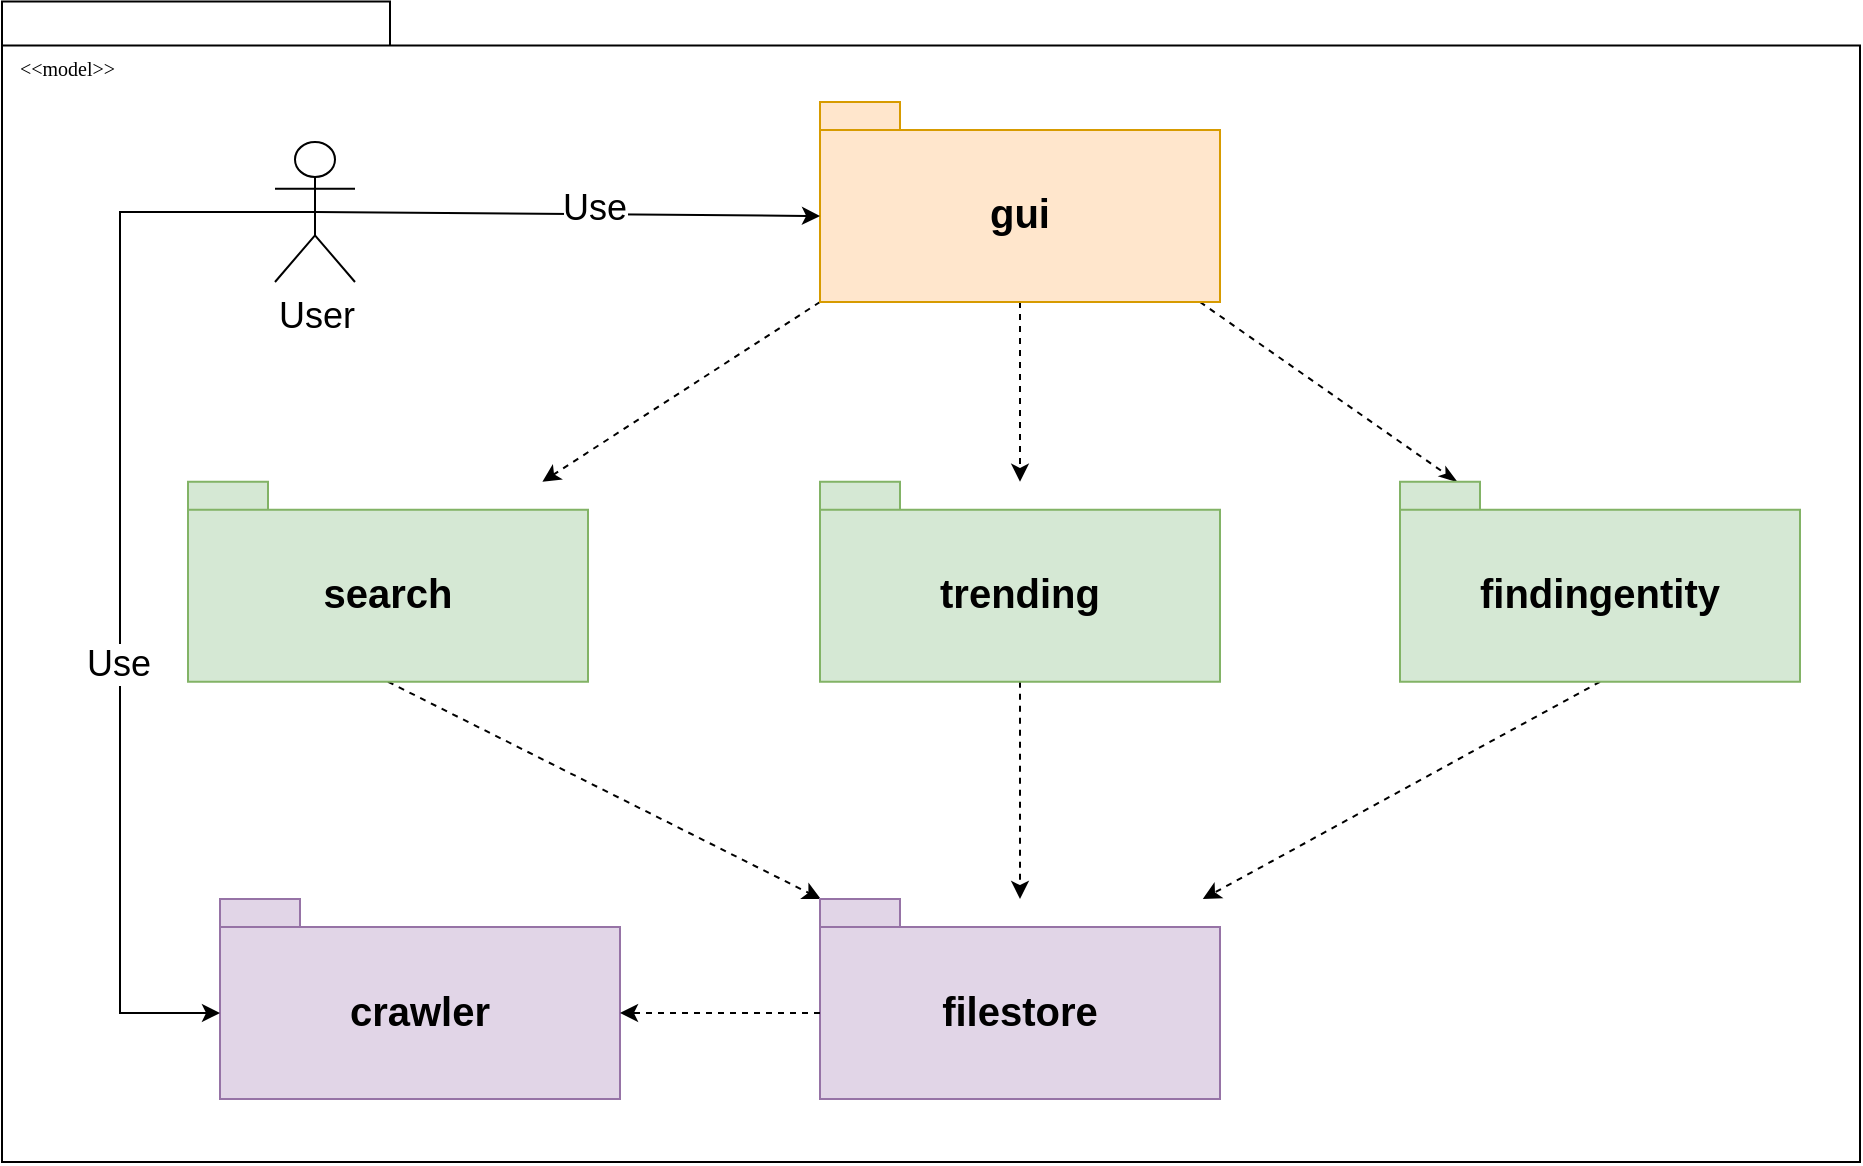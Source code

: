 <mxfile version="24.4.8" type="github">
  <diagram name="Page-1" id="b5b7bab2-c9e2-2cf4-8b2a-24fd1a2a6d21">
    <mxGraphModel dx="1105" dy="544" grid="1" gridSize="10" guides="1" tooltips="1" connect="1" arrows="1" fold="1" page="1" pageScale="1" pageWidth="827" pageHeight="1169" background="none" math="0" shadow="0">
      <root>
        <mxCell id="0" />
        <mxCell id="1" parent="0" />
        <mxCell id="6e0c8c40b5770093-72" value="" style="shape=folder;fontStyle=1;spacingTop=10;tabWidth=194;tabHeight=22;tabPosition=left;html=1;rounded=0;shadow=0;comic=0;labelBackgroundColor=none;strokeWidth=1;fillColor=none;fontFamily=Verdana;fontSize=10;align=center;" parent="1" vertex="1">
          <mxGeometry x="321" y="89.75" width="929" height="580.25" as="geometry" />
        </mxCell>
        <mxCell id="6e0c8c40b5770093-64" style="edgeStyle=elbowEdgeStyle;rounded=0;html=1;entryX=0.559;entryY=0.251;entryPerimeter=0;dashed=1;labelBackgroundColor=none;startFill=0;endArrow=open;endFill=0;endSize=10;fontFamily=Verdana;fontSize=10;" parent="1" edge="1">
          <mxGeometry relative="1" as="geometry">
            <mxPoint x="710" y="594.5" as="sourcePoint" />
          </mxGeometry>
        </mxCell>
        <mxCell id="6e0c8c40b5770093-65" style="edgeStyle=none;rounded=0;html=1;dashed=1;labelBackgroundColor=none;startFill=0;endArrow=open;endFill=0;endSize=10;fontFamily=Verdana;fontSize=10;entryX=-0.003;entryY=0.411;entryPerimeter=0;" parent="1" edge="1">
          <mxGeometry relative="1" as="geometry">
            <mxPoint x="799.164" y="653.27" as="targetPoint" />
          </mxGeometry>
        </mxCell>
        <mxCell id="6e0c8c40b5770093-68" style="edgeStyle=elbowEdgeStyle;rounded=0;html=1;entryX=0.628;entryY=0.26;entryPerimeter=0;dashed=1;labelBackgroundColor=none;startFill=0;endArrow=open;endFill=0;endSize=10;fontFamily=Verdana;fontSize=10;" parent="1" edge="1">
          <mxGeometry relative="1" as="geometry">
            <mxPoint x="658.571" y="904.5" as="sourcePoint" />
          </mxGeometry>
        </mxCell>
        <mxCell id="6e0c8c40b5770093-69" style="edgeStyle=elbowEdgeStyle;rounded=0;html=1;entryX=0.643;entryY=0.246;entryPerimeter=0;dashed=1;labelBackgroundColor=none;startFill=0;endArrow=open;endFill=0;endSize=10;fontFamily=Verdana;fontSize=10;" parent="1" edge="1">
          <mxGeometry relative="1" as="geometry">
            <mxPoint x="827.143" y="904.5" as="sourcePoint" />
          </mxGeometry>
        </mxCell>
        <mxCell id="6e0c8c40b5770093-73" value="&amp;lt;&amp;lt;model&amp;gt;&amp;gt;" style="text;html=1;align=left;verticalAlign=top;spacingTop=-4;fontSize=10;fontFamily=Verdana" parent="1" vertex="1">
          <mxGeometry x="327.5" y="114.5" width="130" height="20" as="geometry" />
        </mxCell>
        <mxCell id="g37qj0hmPY6IW3vuhjT3-13" style="edgeStyle=orthogonalEdgeStyle;rounded=0;orthogonalLoop=1;jettySize=auto;html=1;exitX=0.5;exitY=1;exitDx=0;exitDy=0;exitPerimeter=0;dashed=1;" parent="1" source="g37qj0hmPY6IW3vuhjT3-1" target="g37qj0hmPY6IW3vuhjT3-6" edge="1">
          <mxGeometry relative="1" as="geometry" />
        </mxCell>
        <mxCell id="g37qj0hmPY6IW3vuhjT3-14" style="rounded=0;orthogonalLoop=1;jettySize=auto;html=1;exitX=0;exitY=0;exitDx=190;exitDy=100;exitPerimeter=0;endArrow=classicThin;endFill=1;dashed=1;" parent="1" source="g37qj0hmPY6IW3vuhjT3-1" target="g37qj0hmPY6IW3vuhjT3-7" edge="1">
          <mxGeometry relative="1" as="geometry" />
        </mxCell>
        <mxCell id="g37qj0hmPY6IW3vuhjT3-15" style="rounded=0;orthogonalLoop=1;jettySize=auto;html=1;exitX=0;exitY=0;exitDx=0;exitDy=100;exitPerimeter=0;dashed=1;" parent="1" source="g37qj0hmPY6IW3vuhjT3-1" target="g37qj0hmPY6IW3vuhjT3-2" edge="1">
          <mxGeometry relative="1" as="geometry" />
        </mxCell>
        <mxCell id="g37qj0hmPY6IW3vuhjT3-1" value="&lt;font style=&quot;font-size: 20px;&quot;&gt;gui&lt;/font&gt;" style="shape=folder;fontStyle=1;spacingTop=10;tabWidth=40;tabHeight=14;tabPosition=left;html=1;whiteSpace=wrap;fillColor=#ffe6cc;strokeColor=#d79b00;" parent="1" vertex="1">
          <mxGeometry x="730" y="140" width="200" height="100" as="geometry" />
        </mxCell>
        <mxCell id="g37qj0hmPY6IW3vuhjT3-17" style="rounded=0;orthogonalLoop=1;jettySize=auto;html=1;exitX=0.5;exitY=1;exitDx=0;exitDy=0;exitPerimeter=0;dashed=1;" parent="1" source="g37qj0hmPY6IW3vuhjT3-2" target="g37qj0hmPY6IW3vuhjT3-4" edge="1">
          <mxGeometry relative="1" as="geometry" />
        </mxCell>
        <mxCell id="g37qj0hmPY6IW3vuhjT3-2" value="&lt;font style=&quot;font-size: 20px;&quot;&gt;search&lt;/font&gt;" style="shape=folder;fontStyle=1;spacingTop=10;tabWidth=40;tabHeight=14;tabPosition=left;html=1;whiteSpace=wrap;fillColor=#d5e8d4;strokeColor=#82b366;" parent="1" vertex="1">
          <mxGeometry x="414" y="329.88" width="200" height="100" as="geometry" />
        </mxCell>
        <mxCell id="g37qj0hmPY6IW3vuhjT3-3" value="&lt;font style=&quot;font-size: 20px;&quot;&gt;crawler&lt;/font&gt;" style="shape=folder;fontStyle=1;spacingTop=10;tabWidth=40;tabHeight=14;tabPosition=left;html=1;whiteSpace=wrap;fillColor=#e1d5e7;strokeColor=#9673a6;" parent="1" vertex="1">
          <mxGeometry x="430" y="538.5" width="200" height="100" as="geometry" />
        </mxCell>
        <mxCell id="g37qj0hmPY6IW3vuhjT3-4" value="&lt;font style=&quot;font-size: 20px;&quot;&gt;filestore&lt;/font&gt;" style="shape=folder;fontStyle=1;spacingTop=10;tabWidth=40;tabHeight=14;tabPosition=left;html=1;whiteSpace=wrap;fillColor=#e1d5e7;strokeColor=#9673a6;verticalAlign=middle;align=center;labelPosition=center;verticalLabelPosition=middle;" parent="1" vertex="1">
          <mxGeometry x="730" y="538.5" width="200" height="100" as="geometry" />
        </mxCell>
        <mxCell id="beOyZxVUPBe29ELBlQ-O-1" style="rounded=0;orthogonalLoop=1;jettySize=auto;html=1;dashed=1;" parent="1" source="g37qj0hmPY6IW3vuhjT3-6" target="g37qj0hmPY6IW3vuhjT3-4" edge="1">
          <mxGeometry relative="1" as="geometry" />
        </mxCell>
        <mxCell id="g37qj0hmPY6IW3vuhjT3-6" value="&lt;font style=&quot;font-size: 20px;&quot;&gt;trending&lt;/font&gt;" style="shape=folder;fontStyle=1;spacingTop=10;tabWidth=40;tabHeight=14;tabPosition=left;html=1;whiteSpace=wrap;fillColor=#d5e8d4;strokeColor=#82b366;" parent="1" vertex="1">
          <mxGeometry x="730" y="329.88" width="200" height="100" as="geometry" />
        </mxCell>
        <mxCell id="beOyZxVUPBe29ELBlQ-O-2" style="rounded=0;orthogonalLoop=1;jettySize=auto;html=1;exitX=0.5;exitY=1;exitDx=0;exitDy=0;exitPerimeter=0;dashed=1;" parent="1" source="g37qj0hmPY6IW3vuhjT3-7" target="g37qj0hmPY6IW3vuhjT3-4" edge="1">
          <mxGeometry relative="1" as="geometry" />
        </mxCell>
        <mxCell id="g37qj0hmPY6IW3vuhjT3-7" value="&lt;font style=&quot;font-size: 20px;&quot;&gt;findingentity&lt;/font&gt;" style="shape=folder;fontStyle=1;spacingTop=10;tabWidth=40;tabHeight=14;tabPosition=left;html=1;whiteSpace=wrap;fillColor=#d5e8d4;strokeColor=#82b366;" parent="1" vertex="1">
          <mxGeometry x="1020" y="329.88" width="200" height="100" as="geometry" />
        </mxCell>
        <mxCell id="g37qj0hmPY6IW3vuhjT3-19" style="rounded=0;orthogonalLoop=1;jettySize=auto;html=1;exitX=0;exitY=0;exitDx=0;exitDy=57;exitPerimeter=0;entryX=0;entryY=0;entryDx=200;entryDy=57;entryPerimeter=0;endArrow=classic;endFill=1;dashed=1;" parent="1" source="g37qj0hmPY6IW3vuhjT3-4" target="g37qj0hmPY6IW3vuhjT3-3" edge="1">
          <mxGeometry relative="1" as="geometry" />
        </mxCell>
        <mxCell id="x9-rGQqYcFHtsanwqKct-3" value="&lt;font style=&quot;font-size: 18px;&quot;&gt;User&lt;/font&gt;" style="shape=umlActor;verticalLabelPosition=bottom;verticalAlign=top;html=1;outlineConnect=0;" vertex="1" parent="1">
          <mxGeometry x="457.5" y="160" width="40" height="70" as="geometry" />
        </mxCell>
        <mxCell id="x9-rGQqYcFHtsanwqKct-9" style="edgeStyle=orthogonalEdgeStyle;rounded=0;orthogonalLoop=1;jettySize=auto;html=1;exitX=0.5;exitY=0.5;exitDx=0;exitDy=0;exitPerimeter=0;entryX=0;entryY=0;entryDx=0;entryDy=57;entryPerimeter=0;fontSize=18;" edge="1" parent="1" source="x9-rGQqYcFHtsanwqKct-3" target="g37qj0hmPY6IW3vuhjT3-3">
          <mxGeometry relative="1" as="geometry">
            <mxPoint x="430" y="539" as="targetPoint" />
            <Array as="points">
              <mxPoint x="380" y="195" />
              <mxPoint x="380" y="596" />
            </Array>
          </mxGeometry>
        </mxCell>
        <mxCell id="x9-rGQqYcFHtsanwqKct-12" value="Use" style="edgeLabel;html=1;align=center;verticalAlign=middle;resizable=0;points=[];fontSize=18;" vertex="1" connectable="0" parent="x9-rGQqYcFHtsanwqKct-9">
          <mxGeometry x="0.178" y="-1" relative="1" as="geometry">
            <mxPoint as="offset" />
          </mxGeometry>
        </mxCell>
        <mxCell id="x9-rGQqYcFHtsanwqKct-10" style="rounded=0;orthogonalLoop=1;jettySize=auto;html=1;exitX=0.5;exitY=0.5;exitDx=0;exitDy=0;exitPerimeter=0;entryX=0;entryY=0;entryDx=0;entryDy=57;entryPerimeter=0;" edge="1" parent="1" source="x9-rGQqYcFHtsanwqKct-3" target="g37qj0hmPY6IW3vuhjT3-1">
          <mxGeometry relative="1" as="geometry" />
        </mxCell>
        <mxCell id="x9-rGQqYcFHtsanwqKct-11" value="Use" style="edgeLabel;html=1;align=center;verticalAlign=middle;resizable=0;points=[];autosize=0;fontSize=18;" vertex="1" connectable="0" parent="x9-rGQqYcFHtsanwqKct-10">
          <mxGeometry x="0.1" y="3" relative="1" as="geometry">
            <mxPoint as="offset" />
          </mxGeometry>
        </mxCell>
      </root>
    </mxGraphModel>
  </diagram>
</mxfile>
